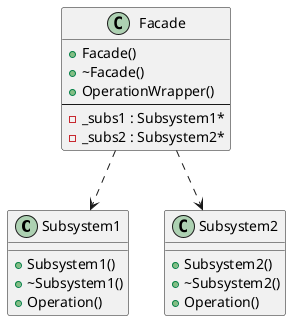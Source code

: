 @startuml Facade

class Subsystem1{
    + Subsystem1()
    + ~Subsystem1()
    + Operation()
}

class Subsystem2{
    + Subsystem2()
    + ~Subsystem2()
    + Operation()
}

class Facade{
    + Facade()
    + ~Facade()
    + OperationWrapper()
    --
    - _subs1 : Subsystem1*
    - _subs2 : Subsystem2*
}

Facade ..> Subsystem1
Facade ..> Subsystem2
 

@enduml